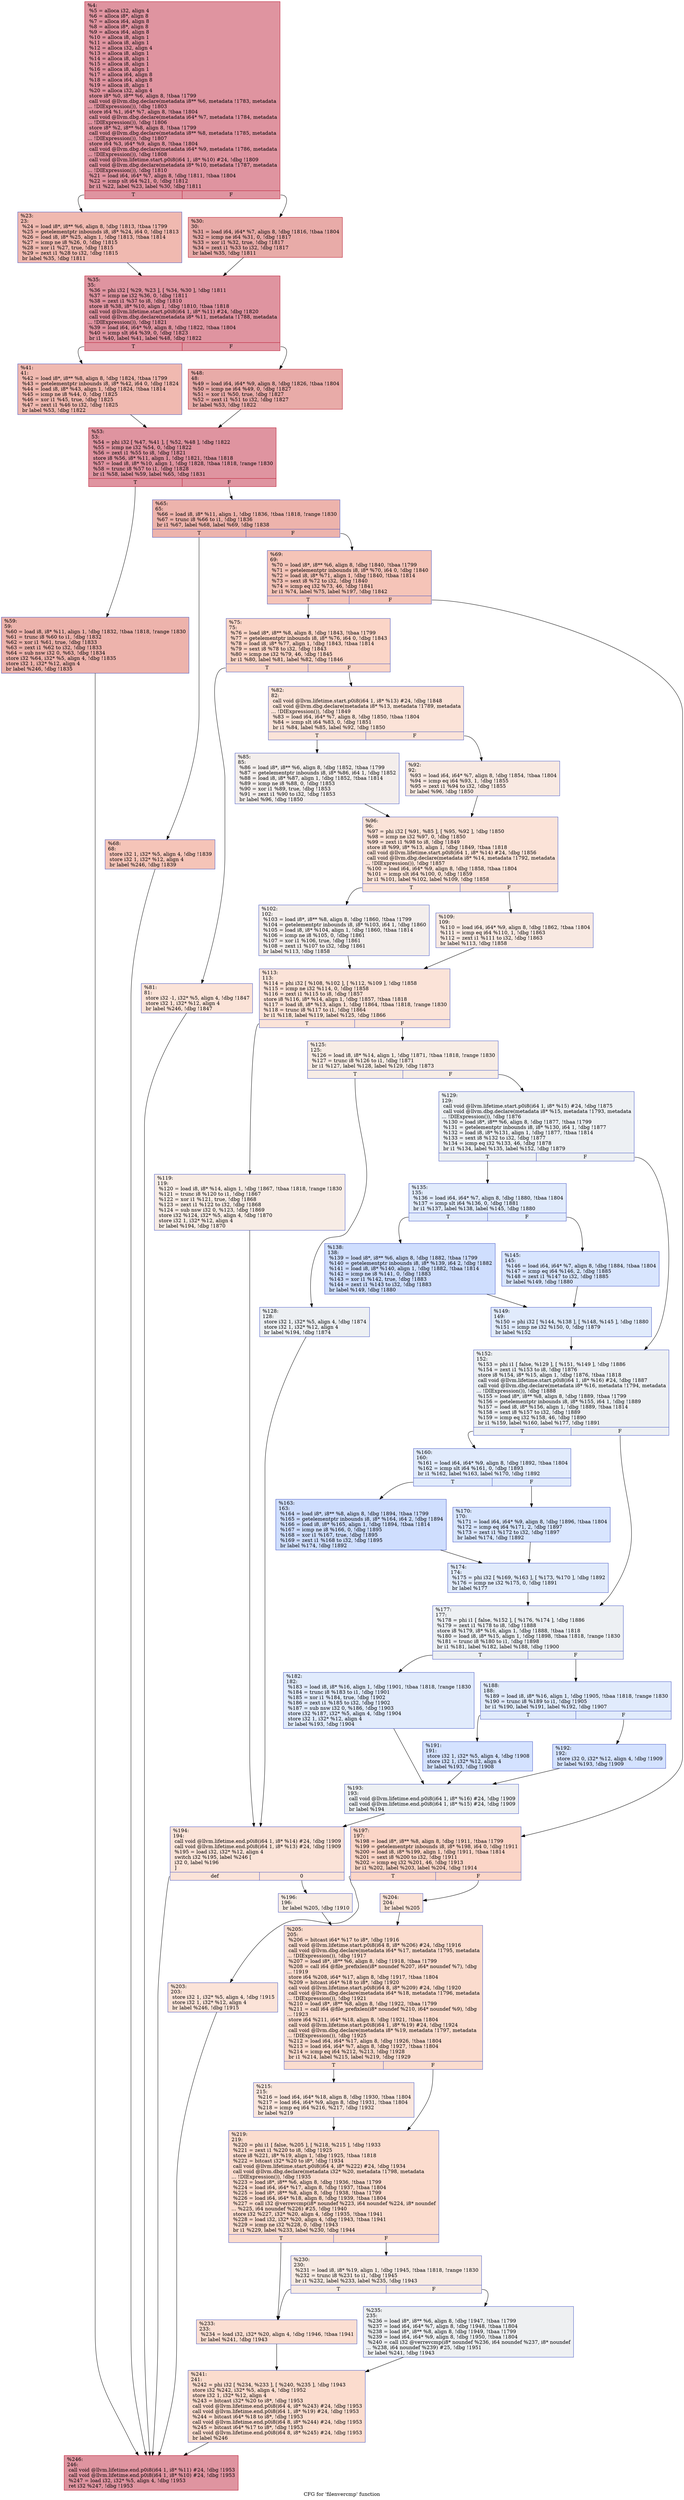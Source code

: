 digraph "CFG for 'filenvercmp' function" {
	label="CFG for 'filenvercmp' function";

	Node0x25fbcf0 [shape=record,color="#b70d28ff", style=filled, fillcolor="#b70d2870",label="{%4:\l  %5 = alloca i32, align 4\l  %6 = alloca i8*, align 8\l  %7 = alloca i64, align 8\l  %8 = alloca i8*, align 8\l  %9 = alloca i64, align 8\l  %10 = alloca i8, align 1\l  %11 = alloca i8, align 1\l  %12 = alloca i32, align 4\l  %13 = alloca i8, align 1\l  %14 = alloca i8, align 1\l  %15 = alloca i8, align 1\l  %16 = alloca i8, align 1\l  %17 = alloca i64, align 8\l  %18 = alloca i64, align 8\l  %19 = alloca i8, align 1\l  %20 = alloca i32, align 4\l  store i8* %0, i8** %6, align 8, !tbaa !1799\l  call void @llvm.dbg.declare(metadata i8** %6, metadata !1783, metadata\l... !DIExpression()), !dbg !1803\l  store i64 %1, i64* %7, align 8, !tbaa !1804\l  call void @llvm.dbg.declare(metadata i64* %7, metadata !1784, metadata\l... !DIExpression()), !dbg !1806\l  store i8* %2, i8** %8, align 8, !tbaa !1799\l  call void @llvm.dbg.declare(metadata i8** %8, metadata !1785, metadata\l... !DIExpression()), !dbg !1807\l  store i64 %3, i64* %9, align 8, !tbaa !1804\l  call void @llvm.dbg.declare(metadata i64* %9, metadata !1786, metadata\l... !DIExpression()), !dbg !1808\l  call void @llvm.lifetime.start.p0i8(i64 1, i8* %10) #24, !dbg !1809\l  call void @llvm.dbg.declare(metadata i8* %10, metadata !1787, metadata\l... !DIExpression()), !dbg !1810\l  %21 = load i64, i64* %7, align 8, !dbg !1811, !tbaa !1804\l  %22 = icmp slt i64 %21, 0, !dbg !1812\l  br i1 %22, label %23, label %30, !dbg !1811\l|{<s0>T|<s1>F}}"];
	Node0x25fbcf0:s0 -> Node0x25fc7c0;
	Node0x25fbcf0:s1 -> Node0x25fc810;
	Node0x25fc7c0 [shape=record,color="#3d50c3ff", style=filled, fillcolor="#de614d70",label="{%23:\l23:                                               \l  %24 = load i8*, i8** %6, align 8, !dbg !1813, !tbaa !1799\l  %25 = getelementptr inbounds i8, i8* %24, i64 0, !dbg !1813\l  %26 = load i8, i8* %25, align 1, !dbg !1813, !tbaa !1814\l  %27 = icmp ne i8 %26, 0, !dbg !1815\l  %28 = xor i1 %27, true, !dbg !1815\l  %29 = zext i1 %28 to i32, !dbg !1815\l  br label %35, !dbg !1811\l}"];
	Node0x25fc7c0 -> Node0x25fc860;
	Node0x25fc810 [shape=record,color="#b70d28ff", style=filled, fillcolor="#cc403a70",label="{%30:\l30:                                               \l  %31 = load i64, i64* %7, align 8, !dbg !1816, !tbaa !1804\l  %32 = icmp ne i64 %31, 0, !dbg !1817\l  %33 = xor i1 %32, true, !dbg !1817\l  %34 = zext i1 %33 to i32, !dbg !1817\l  br label %35, !dbg !1811\l}"];
	Node0x25fc810 -> Node0x25fc860;
	Node0x25fc860 [shape=record,color="#b70d28ff", style=filled, fillcolor="#b70d2870",label="{%35:\l35:                                               \l  %36 = phi i32 [ %29, %23 ], [ %34, %30 ], !dbg !1811\l  %37 = icmp ne i32 %36, 0, !dbg !1811\l  %38 = zext i1 %37 to i8, !dbg !1810\l  store i8 %38, i8* %10, align 1, !dbg !1810, !tbaa !1818\l  call void @llvm.lifetime.start.p0i8(i64 1, i8* %11) #24, !dbg !1820\l  call void @llvm.dbg.declare(metadata i8* %11, metadata !1788, metadata\l... !DIExpression()), !dbg !1821\l  %39 = load i64, i64* %9, align 8, !dbg !1822, !tbaa !1804\l  %40 = icmp slt i64 %39, 0, !dbg !1823\l  br i1 %40, label %41, label %48, !dbg !1822\l|{<s0>T|<s1>F}}"];
	Node0x25fc860:s0 -> Node0x25fc8b0;
	Node0x25fc860:s1 -> Node0x25fc900;
	Node0x25fc8b0 [shape=record,color="#3d50c3ff", style=filled, fillcolor="#de614d70",label="{%41:\l41:                                               \l  %42 = load i8*, i8** %8, align 8, !dbg !1824, !tbaa !1799\l  %43 = getelementptr inbounds i8, i8* %42, i64 0, !dbg !1824\l  %44 = load i8, i8* %43, align 1, !dbg !1824, !tbaa !1814\l  %45 = icmp ne i8 %44, 0, !dbg !1825\l  %46 = xor i1 %45, true, !dbg !1825\l  %47 = zext i1 %46 to i32, !dbg !1825\l  br label %53, !dbg !1822\l}"];
	Node0x25fc8b0 -> Node0x25fc950;
	Node0x25fc900 [shape=record,color="#b70d28ff", style=filled, fillcolor="#cc403a70",label="{%48:\l48:                                               \l  %49 = load i64, i64* %9, align 8, !dbg !1826, !tbaa !1804\l  %50 = icmp ne i64 %49, 0, !dbg !1827\l  %51 = xor i1 %50, true, !dbg !1827\l  %52 = zext i1 %51 to i32, !dbg !1827\l  br label %53, !dbg !1822\l}"];
	Node0x25fc900 -> Node0x25fc950;
	Node0x25fc950 [shape=record,color="#b70d28ff", style=filled, fillcolor="#b70d2870",label="{%53:\l53:                                               \l  %54 = phi i32 [ %47, %41 ], [ %52, %48 ], !dbg !1822\l  %55 = icmp ne i32 %54, 0, !dbg !1822\l  %56 = zext i1 %55 to i8, !dbg !1821\l  store i8 %56, i8* %11, align 1, !dbg !1821, !tbaa !1818\l  %57 = load i8, i8* %10, align 1, !dbg !1828, !tbaa !1818, !range !1830\l  %58 = trunc i8 %57 to i1, !dbg !1828\l  br i1 %58, label %59, label %65, !dbg !1831\l|{<s0>T|<s1>F}}"];
	Node0x25fc950:s0 -> Node0x25fc9a0;
	Node0x25fc950:s1 -> Node0x25fc9f0;
	Node0x25fc9a0 [shape=record,color="#3d50c3ff", style=filled, fillcolor="#d6524470",label="{%59:\l59:                                               \l  %60 = load i8, i8* %11, align 1, !dbg !1832, !tbaa !1818, !range !1830\l  %61 = trunc i8 %60 to i1, !dbg !1832\l  %62 = xor i1 %61, true, !dbg !1833\l  %63 = zext i1 %62 to i32, !dbg !1833\l  %64 = sub nsw i32 0, %63, !dbg !1834\l  store i32 %64, i32* %5, align 4, !dbg !1835\l  store i32 1, i32* %12, align 4\l  br label %246, !dbg !1835\l}"];
	Node0x25fc9a0 -> Node0x25fd760;
	Node0x25fc9f0 [shape=record,color="#3d50c3ff", style=filled, fillcolor="#d6524470",label="{%65:\l65:                                               \l  %66 = load i8, i8* %11, align 1, !dbg !1836, !tbaa !1818, !range !1830\l  %67 = trunc i8 %66 to i1, !dbg !1836\l  br i1 %67, label %68, label %69, !dbg !1838\l|{<s0>T|<s1>F}}"];
	Node0x25fc9f0:s0 -> Node0x25fca40;
	Node0x25fc9f0:s1 -> Node0x25fca90;
	Node0x25fca40 [shape=record,color="#3d50c3ff", style=filled, fillcolor="#e97a5f70",label="{%68:\l68:                                               \l  store i32 1, i32* %5, align 4, !dbg !1839\l  store i32 1, i32* %12, align 4\l  br label %246, !dbg !1839\l}"];
	Node0x25fca40 -> Node0x25fd760;
	Node0x25fca90 [shape=record,color="#3d50c3ff", style=filled, fillcolor="#e97a5f70",label="{%69:\l69:                                               \l  %70 = load i8*, i8** %6, align 8, !dbg !1840, !tbaa !1799\l  %71 = getelementptr inbounds i8, i8* %70, i64 0, !dbg !1840\l  %72 = load i8, i8* %71, align 1, !dbg !1840, !tbaa !1814\l  %73 = sext i8 %72 to i32, !dbg !1840\l  %74 = icmp eq i32 %73, 46, !dbg !1841\l  br i1 %74, label %75, label %197, !dbg !1842\l|{<s0>T|<s1>F}}"];
	Node0x25fca90:s0 -> Node0x25fcae0;
	Node0x25fca90:s1 -> Node0x25fd440;
	Node0x25fcae0 [shape=record,color="#3d50c3ff", style=filled, fillcolor="#f5a08170",label="{%75:\l75:                                               \l  %76 = load i8*, i8** %8, align 8, !dbg !1843, !tbaa !1799\l  %77 = getelementptr inbounds i8, i8* %76, i64 0, !dbg !1843\l  %78 = load i8, i8* %77, align 1, !dbg !1843, !tbaa !1814\l  %79 = sext i8 %78 to i32, !dbg !1843\l  %80 = icmp ne i32 %79, 46, !dbg !1845\l  br i1 %80, label %81, label %82, !dbg !1846\l|{<s0>T|<s1>F}}"];
	Node0x25fcae0:s0 -> Node0x25fcb30;
	Node0x25fcae0:s1 -> Node0x25fcb80;
	Node0x25fcb30 [shape=record,color="#3d50c3ff", style=filled, fillcolor="#f6bfa670",label="{%81:\l81:                                               \l  store i32 -1, i32* %5, align 4, !dbg !1847\l  store i32 1, i32* %12, align 4\l  br label %246, !dbg !1847\l}"];
	Node0x25fcb30 -> Node0x25fd760;
	Node0x25fcb80 [shape=record,color="#3d50c3ff", style=filled, fillcolor="#f6bfa670",label="{%82:\l82:                                               \l  call void @llvm.lifetime.start.p0i8(i64 1, i8* %13) #24, !dbg !1848\l  call void @llvm.dbg.declare(metadata i8* %13, metadata !1789, metadata\l... !DIExpression()), !dbg !1849\l  %83 = load i64, i64* %7, align 8, !dbg !1850, !tbaa !1804\l  %84 = icmp slt i64 %83, 0, !dbg !1851\l  br i1 %84, label %85, label %92, !dbg !1850\l|{<s0>T|<s1>F}}"];
	Node0x25fcb80:s0 -> Node0x25fcbd0;
	Node0x25fcb80:s1 -> Node0x25fcc20;
	Node0x25fcbd0 [shape=record,color="#3d50c3ff", style=filled, fillcolor="#e3d9d370",label="{%85:\l85:                                               \l  %86 = load i8*, i8** %6, align 8, !dbg !1852, !tbaa !1799\l  %87 = getelementptr inbounds i8, i8* %86, i64 1, !dbg !1852\l  %88 = load i8, i8* %87, align 1, !dbg !1852, !tbaa !1814\l  %89 = icmp ne i8 %88, 0, !dbg !1853\l  %90 = xor i1 %89, true, !dbg !1853\l  %91 = zext i1 %90 to i32, !dbg !1853\l  br label %96, !dbg !1850\l}"];
	Node0x25fcbd0 -> Node0x25fcc70;
	Node0x25fcc20 [shape=record,color="#3d50c3ff", style=filled, fillcolor="#efcebd70",label="{%92:\l92:                                               \l  %93 = load i64, i64* %7, align 8, !dbg !1854, !tbaa !1804\l  %94 = icmp eq i64 %93, 1, !dbg !1855\l  %95 = zext i1 %94 to i32, !dbg !1855\l  br label %96, !dbg !1850\l}"];
	Node0x25fcc20 -> Node0x25fcc70;
	Node0x25fcc70 [shape=record,color="#3d50c3ff", style=filled, fillcolor="#f6bfa670",label="{%96:\l96:                                               \l  %97 = phi i32 [ %91, %85 ], [ %95, %92 ], !dbg !1850\l  %98 = icmp ne i32 %97, 0, !dbg !1850\l  %99 = zext i1 %98 to i8, !dbg !1849\l  store i8 %99, i8* %13, align 1, !dbg !1849, !tbaa !1818\l  call void @llvm.lifetime.start.p0i8(i64 1, i8* %14) #24, !dbg !1856\l  call void @llvm.dbg.declare(metadata i8* %14, metadata !1792, metadata\l... !DIExpression()), !dbg !1857\l  %100 = load i64, i64* %9, align 8, !dbg !1858, !tbaa !1804\l  %101 = icmp slt i64 %100, 0, !dbg !1859\l  br i1 %101, label %102, label %109, !dbg !1858\l|{<s0>T|<s1>F}}"];
	Node0x25fcc70:s0 -> Node0x25fccc0;
	Node0x25fcc70:s1 -> Node0x25fcd10;
	Node0x25fccc0 [shape=record,color="#3d50c3ff", style=filled, fillcolor="#e3d9d370",label="{%102:\l102:                                              \l  %103 = load i8*, i8** %8, align 8, !dbg !1860, !tbaa !1799\l  %104 = getelementptr inbounds i8, i8* %103, i64 1, !dbg !1860\l  %105 = load i8, i8* %104, align 1, !dbg !1860, !tbaa !1814\l  %106 = icmp ne i8 %105, 0, !dbg !1861\l  %107 = xor i1 %106, true, !dbg !1861\l  %108 = zext i1 %107 to i32, !dbg !1861\l  br label %113, !dbg !1858\l}"];
	Node0x25fccc0 -> Node0x25fcd60;
	Node0x25fcd10 [shape=record,color="#3d50c3ff", style=filled, fillcolor="#efcebd70",label="{%109:\l109:                                              \l  %110 = load i64, i64* %9, align 8, !dbg !1862, !tbaa !1804\l  %111 = icmp eq i64 %110, 1, !dbg !1863\l  %112 = zext i1 %111 to i32, !dbg !1863\l  br label %113, !dbg !1858\l}"];
	Node0x25fcd10 -> Node0x25fcd60;
	Node0x25fcd60 [shape=record,color="#3d50c3ff", style=filled, fillcolor="#f6bfa670",label="{%113:\l113:                                              \l  %114 = phi i32 [ %108, %102 ], [ %112, %109 ], !dbg !1858\l  %115 = icmp ne i32 %114, 0, !dbg !1858\l  %116 = zext i1 %115 to i8, !dbg !1857\l  store i8 %116, i8* %14, align 1, !dbg !1857, !tbaa !1818\l  %117 = load i8, i8* %13, align 1, !dbg !1864, !tbaa !1818, !range !1830\l  %118 = trunc i8 %117 to i1, !dbg !1864\l  br i1 %118, label %119, label %125, !dbg !1866\l|{<s0>T|<s1>F}}"];
	Node0x25fcd60:s0 -> Node0x25fcdb0;
	Node0x25fcd60:s1 -> Node0x25fce00;
	Node0x25fcdb0 [shape=record,color="#3d50c3ff", style=filled, fillcolor="#ecd3c570",label="{%119:\l119:                                              \l  %120 = load i8, i8* %14, align 1, !dbg !1867, !tbaa !1818, !range !1830\l  %121 = trunc i8 %120 to i1, !dbg !1867\l  %122 = xor i1 %121, true, !dbg !1868\l  %123 = zext i1 %122 to i32, !dbg !1868\l  %124 = sub nsw i32 0, %123, !dbg !1869\l  store i32 %124, i32* %5, align 4, !dbg !1870\l  store i32 1, i32* %12, align 4\l  br label %194, !dbg !1870\l}"];
	Node0x25fcdb0 -> Node0x25fd3a0;
	Node0x25fce00 [shape=record,color="#3d50c3ff", style=filled, fillcolor="#ecd3c570",label="{%125:\l125:                                              \l  %126 = load i8, i8* %14, align 1, !dbg !1871, !tbaa !1818, !range !1830\l  %127 = trunc i8 %126 to i1, !dbg !1871\l  br i1 %127, label %128, label %129, !dbg !1873\l|{<s0>T|<s1>F}}"];
	Node0x25fce00:s0 -> Node0x25fce50;
	Node0x25fce00:s1 -> Node0x25fcea0;
	Node0x25fce50 [shape=record,color="#3d50c3ff", style=filled, fillcolor="#d6dce470",label="{%128:\l128:                                              \l  store i32 1, i32* %5, align 4, !dbg !1874\l  store i32 1, i32* %12, align 4\l  br label %194, !dbg !1874\l}"];
	Node0x25fce50 -> Node0x25fd3a0;
	Node0x25fcea0 [shape=record,color="#3d50c3ff", style=filled, fillcolor="#d6dce470",label="{%129:\l129:                                              \l  call void @llvm.lifetime.start.p0i8(i64 1, i8* %15) #24, !dbg !1875\l  call void @llvm.dbg.declare(metadata i8* %15, metadata !1793, metadata\l... !DIExpression()), !dbg !1876\l  %130 = load i8*, i8** %6, align 8, !dbg !1877, !tbaa !1799\l  %131 = getelementptr inbounds i8, i8* %130, i64 1, !dbg !1877\l  %132 = load i8, i8* %131, align 1, !dbg !1877, !tbaa !1814\l  %133 = sext i8 %132 to i32, !dbg !1877\l  %134 = icmp eq i32 %133, 46, !dbg !1878\l  br i1 %134, label %135, label %152, !dbg !1879\l|{<s0>T|<s1>F}}"];
	Node0x25fcea0:s0 -> Node0x25fcef0;
	Node0x25fcea0:s1 -> Node0x25fd030;
	Node0x25fcef0 [shape=record,color="#3d50c3ff", style=filled, fillcolor="#bbd1f870",label="{%135:\l135:                                              \l  %136 = load i64, i64* %7, align 8, !dbg !1880, !tbaa !1804\l  %137 = icmp slt i64 %136, 0, !dbg !1881\l  br i1 %137, label %138, label %145, !dbg !1880\l|{<s0>T|<s1>F}}"];
	Node0x25fcef0:s0 -> Node0x25fcf40;
	Node0x25fcef0:s1 -> Node0x25fcf90;
	Node0x25fcf40 [shape=record,color="#3d50c3ff", style=filled, fillcolor="#93b5fe70",label="{%138:\l138:                                              \l  %139 = load i8*, i8** %6, align 8, !dbg !1882, !tbaa !1799\l  %140 = getelementptr inbounds i8, i8* %139, i64 2, !dbg !1882\l  %141 = load i8, i8* %140, align 1, !dbg !1882, !tbaa !1814\l  %142 = icmp ne i8 %141, 0, !dbg !1883\l  %143 = xor i1 %142, true, !dbg !1883\l  %144 = zext i1 %143 to i32, !dbg !1883\l  br label %149, !dbg !1880\l}"];
	Node0x25fcf40 -> Node0x25fcfe0;
	Node0x25fcf90 [shape=record,color="#3d50c3ff", style=filled, fillcolor="#a7c5fe70",label="{%145:\l145:                                              \l  %146 = load i64, i64* %7, align 8, !dbg !1884, !tbaa !1804\l  %147 = icmp eq i64 %146, 2, !dbg !1885\l  %148 = zext i1 %147 to i32, !dbg !1885\l  br label %149, !dbg !1880\l}"];
	Node0x25fcf90 -> Node0x25fcfe0;
	Node0x25fcfe0 [shape=record,color="#3d50c3ff", style=filled, fillcolor="#bbd1f870",label="{%149:\l149:                                              \l  %150 = phi i32 [ %144, %138 ], [ %148, %145 ], !dbg !1880\l  %151 = icmp ne i32 %150, 0, !dbg !1879\l  br label %152\l}"];
	Node0x25fcfe0 -> Node0x25fd030;
	Node0x25fd030 [shape=record,color="#3d50c3ff", style=filled, fillcolor="#d6dce470",label="{%152:\l152:                                              \l  %153 = phi i1 [ false, %129 ], [ %151, %149 ], !dbg !1886\l  %154 = zext i1 %153 to i8, !dbg !1876\l  store i8 %154, i8* %15, align 1, !dbg !1876, !tbaa !1818\l  call void @llvm.lifetime.start.p0i8(i64 1, i8* %16) #24, !dbg !1887\l  call void @llvm.dbg.declare(metadata i8* %16, metadata !1794, metadata\l... !DIExpression()), !dbg !1888\l  %155 = load i8*, i8** %8, align 8, !dbg !1889, !tbaa !1799\l  %156 = getelementptr inbounds i8, i8* %155, i64 1, !dbg !1889\l  %157 = load i8, i8* %156, align 1, !dbg !1889, !tbaa !1814\l  %158 = sext i8 %157 to i32, !dbg !1889\l  %159 = icmp eq i32 %158, 46, !dbg !1890\l  br i1 %159, label %160, label %177, !dbg !1891\l|{<s0>T|<s1>F}}"];
	Node0x25fd030:s0 -> Node0x25fd080;
	Node0x25fd030:s1 -> Node0x25fd1c0;
	Node0x25fd080 [shape=record,color="#3d50c3ff", style=filled, fillcolor="#bbd1f870",label="{%160:\l160:                                              \l  %161 = load i64, i64* %9, align 8, !dbg !1892, !tbaa !1804\l  %162 = icmp slt i64 %161, 0, !dbg !1893\l  br i1 %162, label %163, label %170, !dbg !1892\l|{<s0>T|<s1>F}}"];
	Node0x25fd080:s0 -> Node0x25fd0d0;
	Node0x25fd080:s1 -> Node0x25fd120;
	Node0x25fd0d0 [shape=record,color="#3d50c3ff", style=filled, fillcolor="#93b5fe70",label="{%163:\l163:                                              \l  %164 = load i8*, i8** %8, align 8, !dbg !1894, !tbaa !1799\l  %165 = getelementptr inbounds i8, i8* %164, i64 2, !dbg !1894\l  %166 = load i8, i8* %165, align 1, !dbg !1894, !tbaa !1814\l  %167 = icmp ne i8 %166, 0, !dbg !1895\l  %168 = xor i1 %167, true, !dbg !1895\l  %169 = zext i1 %168 to i32, !dbg !1895\l  br label %174, !dbg !1892\l}"];
	Node0x25fd0d0 -> Node0x25fd170;
	Node0x25fd120 [shape=record,color="#3d50c3ff", style=filled, fillcolor="#a7c5fe70",label="{%170:\l170:                                              \l  %171 = load i64, i64* %9, align 8, !dbg !1896, !tbaa !1804\l  %172 = icmp eq i64 %171, 2, !dbg !1897\l  %173 = zext i1 %172 to i32, !dbg !1897\l  br label %174, !dbg !1892\l}"];
	Node0x25fd120 -> Node0x25fd170;
	Node0x25fd170 [shape=record,color="#3d50c3ff", style=filled, fillcolor="#bbd1f870",label="{%174:\l174:                                              \l  %175 = phi i32 [ %169, %163 ], [ %173, %170 ], !dbg !1892\l  %176 = icmp ne i32 %175, 0, !dbg !1891\l  br label %177\l}"];
	Node0x25fd170 -> Node0x25fd1c0;
	Node0x25fd1c0 [shape=record,color="#3d50c3ff", style=filled, fillcolor="#d6dce470",label="{%177:\l177:                                              \l  %178 = phi i1 [ false, %152 ], [ %176, %174 ], !dbg !1886\l  %179 = zext i1 %178 to i8, !dbg !1888\l  store i8 %179, i8* %16, align 1, !dbg !1888, !tbaa !1818\l  %180 = load i8, i8* %15, align 1, !dbg !1898, !tbaa !1818, !range !1830\l  %181 = trunc i8 %180 to i1, !dbg !1898\l  br i1 %181, label %182, label %188, !dbg !1900\l|{<s0>T|<s1>F}}"];
	Node0x25fd1c0:s0 -> Node0x25fd210;
	Node0x25fd1c0:s1 -> Node0x25fd260;
	Node0x25fd210 [shape=record,color="#3d50c3ff", style=filled, fillcolor="#bbd1f870",label="{%182:\l182:                                              \l  %183 = load i8, i8* %16, align 1, !dbg !1901, !tbaa !1818, !range !1830\l  %184 = trunc i8 %183 to i1, !dbg !1901\l  %185 = xor i1 %184, true, !dbg !1902\l  %186 = zext i1 %185 to i32, !dbg !1902\l  %187 = sub nsw i32 0, %186, !dbg !1903\l  store i32 %187, i32* %5, align 4, !dbg !1904\l  store i32 1, i32* %12, align 4\l  br label %193, !dbg !1904\l}"];
	Node0x25fd210 -> Node0x25fd350;
	Node0x25fd260 [shape=record,color="#3d50c3ff", style=filled, fillcolor="#bbd1f870",label="{%188:\l188:                                              \l  %189 = load i8, i8* %16, align 1, !dbg !1905, !tbaa !1818, !range !1830\l  %190 = trunc i8 %189 to i1, !dbg !1905\l  br i1 %190, label %191, label %192, !dbg !1907\l|{<s0>T|<s1>F}}"];
	Node0x25fd260:s0 -> Node0x25fd2b0;
	Node0x25fd260:s1 -> Node0x25fd300;
	Node0x25fd2b0 [shape=record,color="#3d50c3ff", style=filled, fillcolor="#9ebeff70",label="{%191:\l191:                                              \l  store i32 1, i32* %5, align 4, !dbg !1908\l  store i32 1, i32* %12, align 4\l  br label %193, !dbg !1908\l}"];
	Node0x25fd2b0 -> Node0x25fd350;
	Node0x25fd300 [shape=record,color="#3d50c3ff", style=filled, fillcolor="#9ebeff70",label="{%192:\l192:                                              \l  store i32 0, i32* %12, align 4, !dbg !1909\l  br label %193, !dbg !1909\l}"];
	Node0x25fd300 -> Node0x25fd350;
	Node0x25fd350 [shape=record,color="#3d50c3ff", style=filled, fillcolor="#d6dce470",label="{%193:\l193:                                              \l  call void @llvm.lifetime.end.p0i8(i64 1, i8* %16) #24, !dbg !1909\l  call void @llvm.lifetime.end.p0i8(i64 1, i8* %15) #24, !dbg !1909\l  br label %194\l}"];
	Node0x25fd350 -> Node0x25fd3a0;
	Node0x25fd3a0 [shape=record,color="#3d50c3ff", style=filled, fillcolor="#f6bfa670",label="{%194:\l194:                                              \l  call void @llvm.lifetime.end.p0i8(i64 1, i8* %14) #24, !dbg !1909\l  call void @llvm.lifetime.end.p0i8(i64 1, i8* %13) #24, !dbg !1909\l  %195 = load i32, i32* %12, align 4\l  switch i32 %195, label %246 [\l    i32 0, label %196\l  ]\l|{<s0>def|<s1>0}}"];
	Node0x25fd3a0:s0 -> Node0x25fd760;
	Node0x25fd3a0:s1 -> Node0x25fd3f0;
	Node0x25fd3f0 [shape=record,color="#3d50c3ff", style=filled, fillcolor="#ecd3c570",label="{%196:\l196:                                              \l  br label %205, !dbg !1910\l}"];
	Node0x25fd3f0 -> Node0x25fd530;
	Node0x25fd440 [shape=record,color="#3d50c3ff", style=filled, fillcolor="#f5a08170",label="{%197:\l197:                                              \l  %198 = load i8*, i8** %8, align 8, !dbg !1911, !tbaa !1799\l  %199 = getelementptr inbounds i8, i8* %198, i64 0, !dbg !1911\l  %200 = load i8, i8* %199, align 1, !dbg !1911, !tbaa !1814\l  %201 = sext i8 %200 to i32, !dbg !1911\l  %202 = icmp eq i32 %201, 46, !dbg !1913\l  br i1 %202, label %203, label %204, !dbg !1914\l|{<s0>T|<s1>F}}"];
	Node0x25fd440:s0 -> Node0x25fd490;
	Node0x25fd440:s1 -> Node0x25fd4e0;
	Node0x25fd490 [shape=record,color="#3d50c3ff", style=filled, fillcolor="#f6bfa670",label="{%203:\l203:                                              \l  store i32 1, i32* %5, align 4, !dbg !1915\l  store i32 1, i32* %12, align 4\l  br label %246, !dbg !1915\l}"];
	Node0x25fd490 -> Node0x25fd760;
	Node0x25fd4e0 [shape=record,color="#3d50c3ff", style=filled, fillcolor="#f6bfa670",label="{%204:\l204:                                              \l  br label %205\l}"];
	Node0x25fd4e0 -> Node0x25fd530;
	Node0x25fd530 [shape=record,color="#3d50c3ff", style=filled, fillcolor="#f7af9170",label="{%205:\l205:                                              \l  %206 = bitcast i64* %17 to i8*, !dbg !1916\l  call void @llvm.lifetime.start.p0i8(i64 8, i8* %206) #24, !dbg !1916\l  call void @llvm.dbg.declare(metadata i64* %17, metadata !1795, metadata\l... !DIExpression()), !dbg !1917\l  %207 = load i8*, i8** %6, align 8, !dbg !1918, !tbaa !1799\l  %208 = call i64 @file_prefixlen(i8* noundef %207, i64* noundef %7), !dbg\l... !1919\l  store i64 %208, i64* %17, align 8, !dbg !1917, !tbaa !1804\l  %209 = bitcast i64* %18 to i8*, !dbg !1920\l  call void @llvm.lifetime.start.p0i8(i64 8, i8* %209) #24, !dbg !1920\l  call void @llvm.dbg.declare(metadata i64* %18, metadata !1796, metadata\l... !DIExpression()), !dbg !1921\l  %210 = load i8*, i8** %8, align 8, !dbg !1922, !tbaa !1799\l  %211 = call i64 @file_prefixlen(i8* noundef %210, i64* noundef %9), !dbg\l... !1923\l  store i64 %211, i64* %18, align 8, !dbg !1921, !tbaa !1804\l  call void @llvm.lifetime.start.p0i8(i64 1, i8* %19) #24, !dbg !1924\l  call void @llvm.dbg.declare(metadata i8* %19, metadata !1797, metadata\l... !DIExpression()), !dbg !1925\l  %212 = load i64, i64* %17, align 8, !dbg !1926, !tbaa !1804\l  %213 = load i64, i64* %7, align 8, !dbg !1927, !tbaa !1804\l  %214 = icmp eq i64 %212, %213, !dbg !1928\l  br i1 %214, label %215, label %219, !dbg !1929\l|{<s0>T|<s1>F}}"];
	Node0x25fd530:s0 -> Node0x25fd580;
	Node0x25fd530:s1 -> Node0x25fd5d0;
	Node0x25fd580 [shape=record,color="#3d50c3ff", style=filled, fillcolor="#f3c7b170",label="{%215:\l215:                                              \l  %216 = load i64, i64* %18, align 8, !dbg !1930, !tbaa !1804\l  %217 = load i64, i64* %9, align 8, !dbg !1931, !tbaa !1804\l  %218 = icmp eq i64 %216, %217, !dbg !1932\l  br label %219\l}"];
	Node0x25fd580 -> Node0x25fd5d0;
	Node0x25fd5d0 [shape=record,color="#3d50c3ff", style=filled, fillcolor="#f7af9170",label="{%219:\l219:                                              \l  %220 = phi i1 [ false, %205 ], [ %218, %215 ], !dbg !1933\l  %221 = zext i1 %220 to i8, !dbg !1925\l  store i8 %221, i8* %19, align 1, !dbg !1925, !tbaa !1818\l  %222 = bitcast i32* %20 to i8*, !dbg !1934\l  call void @llvm.lifetime.start.p0i8(i64 4, i8* %222) #24, !dbg !1934\l  call void @llvm.dbg.declare(metadata i32* %20, metadata !1798, metadata\l... !DIExpression()), !dbg !1935\l  %223 = load i8*, i8** %6, align 8, !dbg !1936, !tbaa !1799\l  %224 = load i64, i64* %17, align 8, !dbg !1937, !tbaa !1804\l  %225 = load i8*, i8** %8, align 8, !dbg !1938, !tbaa !1799\l  %226 = load i64, i64* %18, align 8, !dbg !1939, !tbaa !1804\l  %227 = call i32 @verrevcmp(i8* noundef %223, i64 noundef %224, i8* noundef\l... %225, i64 noundef %226) #25, !dbg !1940\l  store i32 %227, i32* %20, align 4, !dbg !1935, !tbaa !1941\l  %228 = load i32, i32* %20, align 4, !dbg !1943, !tbaa !1941\l  %229 = icmp ne i32 %228, 0, !dbg !1943\l  br i1 %229, label %233, label %230, !dbg !1944\l|{<s0>T|<s1>F}}"];
	Node0x25fd5d0:s0 -> Node0x25fd670;
	Node0x25fd5d0:s1 -> Node0x25fd620;
	Node0x25fd620 [shape=record,color="#3d50c3ff", style=filled, fillcolor="#eed0c070",label="{%230:\l230:                                              \l  %231 = load i8, i8* %19, align 1, !dbg !1945, !tbaa !1818, !range !1830\l  %232 = trunc i8 %231 to i1, !dbg !1945\l  br i1 %232, label %233, label %235, !dbg !1943\l|{<s0>T|<s1>F}}"];
	Node0x25fd620:s0 -> Node0x25fd670;
	Node0x25fd620:s1 -> Node0x25fd6c0;
	Node0x25fd670 [shape=record,color="#3d50c3ff", style=filled, fillcolor="#f7b59970",label="{%233:\l233:                                              \l  %234 = load i32, i32* %20, align 4, !dbg !1946, !tbaa !1941\l  br label %241, !dbg !1943\l}"];
	Node0x25fd670 -> Node0x25fd710;
	Node0x25fd6c0 [shape=record,color="#3d50c3ff", style=filled, fillcolor="#d9dce170",label="{%235:\l235:                                              \l  %236 = load i8*, i8** %6, align 8, !dbg !1947, !tbaa !1799\l  %237 = load i64, i64* %7, align 8, !dbg !1948, !tbaa !1804\l  %238 = load i8*, i8** %8, align 8, !dbg !1949, !tbaa !1799\l  %239 = load i64, i64* %9, align 8, !dbg !1950, !tbaa !1804\l  %240 = call i32 @verrevcmp(i8* noundef %236, i64 noundef %237, i8* noundef\l... %238, i64 noundef %239) #25, !dbg !1951\l  br label %241, !dbg !1943\l}"];
	Node0x25fd6c0 -> Node0x25fd710;
	Node0x25fd710 [shape=record,color="#3d50c3ff", style=filled, fillcolor="#f7af9170",label="{%241:\l241:                                              \l  %242 = phi i32 [ %234, %233 ], [ %240, %235 ], !dbg !1943\l  store i32 %242, i32* %5, align 4, !dbg !1952\l  store i32 1, i32* %12, align 4\l  %243 = bitcast i32* %20 to i8*, !dbg !1953\l  call void @llvm.lifetime.end.p0i8(i64 4, i8* %243) #24, !dbg !1953\l  call void @llvm.lifetime.end.p0i8(i64 1, i8* %19) #24, !dbg !1953\l  %244 = bitcast i64* %18 to i8*, !dbg !1953\l  call void @llvm.lifetime.end.p0i8(i64 8, i8* %244) #24, !dbg !1953\l  %245 = bitcast i64* %17 to i8*, !dbg !1953\l  call void @llvm.lifetime.end.p0i8(i64 8, i8* %245) #24, !dbg !1953\l  br label %246\l}"];
	Node0x25fd710 -> Node0x25fd760;
	Node0x25fd760 [shape=record,color="#b70d28ff", style=filled, fillcolor="#b70d2870",label="{%246:\l246:                                              \l  call void @llvm.lifetime.end.p0i8(i64 1, i8* %11) #24, !dbg !1953\l  call void @llvm.lifetime.end.p0i8(i64 1, i8* %10) #24, !dbg !1953\l  %247 = load i32, i32* %5, align 4, !dbg !1953\l  ret i32 %247, !dbg !1953\l}"];
}

